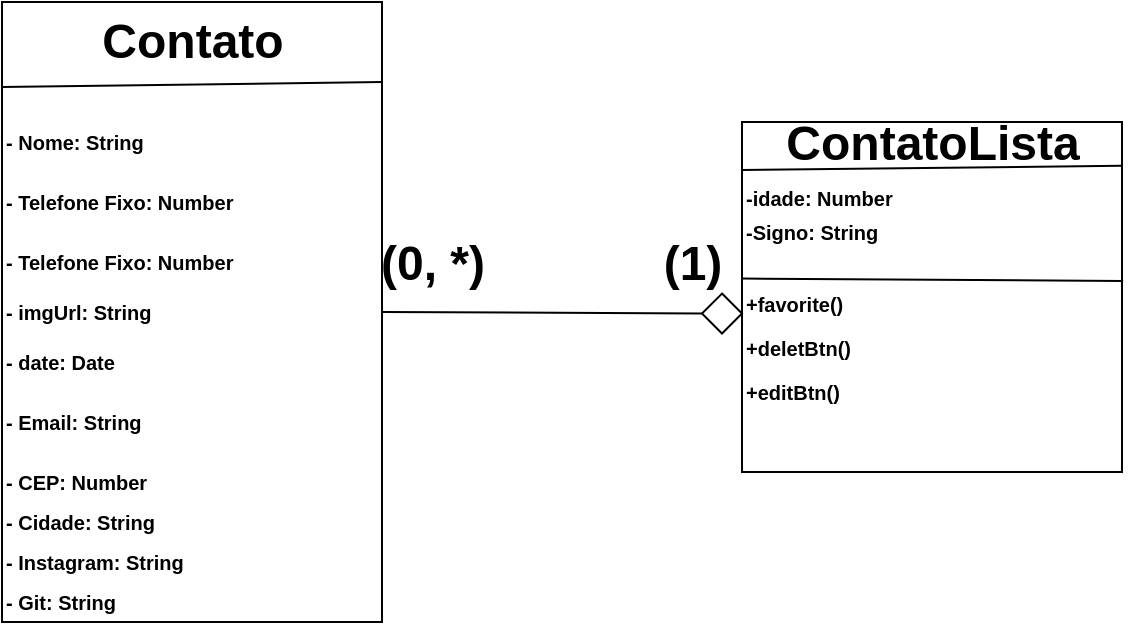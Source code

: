 <mxfile>
    <diagram id="HpUwxvtieIS37iP2yzlN" name="Página-1">
        <mxGraphModel dx="1677" dy="825" grid="1" gridSize="10" guides="1" tooltips="1" connect="1" arrows="1" fold="1" page="1" pageScale="1" pageWidth="827" pageHeight="1169" math="0" shadow="0">
            <root>
                <mxCell id="0"/>
                <mxCell id="1" parent="0"/>
                <mxCell id="41" value="" style="group" vertex="1" connectable="0" parent="1">
                    <mxGeometry width="560" height="320" as="geometry"/>
                </mxCell>
                <mxCell id="16" value="" style="endArrow=none;html=1;fontSize=10;exitX=1;exitY=0.5;exitDx=0;exitDy=0;entryX=0;entryY=0.5;entryDx=0;entryDy=0;startArrow=none;" edge="1" parent="41" source="33">
                    <mxGeometry width="50" height="50" relative="1" as="geometry">
                        <mxPoint x="300" y="210" as="sourcePoint"/>
                        <mxPoint x="370" y="155.781" as="targetPoint"/>
                    </mxGeometry>
                </mxCell>
                <mxCell id="17" value="" style="group" vertex="1" connectable="0" parent="41">
                    <mxGeometry width="190" height="320" as="geometry"/>
                </mxCell>
                <mxCell id="2" value="" style="whiteSpace=wrap;html=1;" vertex="1" parent="17">
                    <mxGeometry width="190" height="310" as="geometry"/>
                </mxCell>
                <mxCell id="4" value="" style="endArrow=none;html=1;exitX=-0.002;exitY=0.137;exitDx=0;exitDy=0;exitPerimeter=0;" edge="1" parent="17" source="2">
                    <mxGeometry width="50" height="50" relative="1" as="geometry">
                        <mxPoint x="170" y="50" as="sourcePoint"/>
                        <mxPoint x="190" y="40" as="targetPoint"/>
                    </mxGeometry>
                </mxCell>
                <mxCell id="5" value="Contato" style="text;strokeColor=none;fillColor=none;html=1;fontSize=24;fontStyle=1;verticalAlign=middle;align=center;" vertex="1" parent="17">
                    <mxGeometry x="45" width="100" height="40" as="geometry"/>
                </mxCell>
                <mxCell id="6" value="- Nome: String" style="text;strokeColor=none;fillColor=none;html=1;fontSize=10;fontStyle=1;verticalAlign=middle;align=left;" vertex="1" parent="17">
                    <mxGeometry y="50" width="80" height="40" as="geometry"/>
                </mxCell>
                <mxCell id="7" value="- Telefone Fixo: Number" style="text;strokeColor=none;fillColor=none;html=1;fontSize=10;fontStyle=1;verticalAlign=middle;align=left;" vertex="1" parent="17">
                    <mxGeometry y="80" width="80" height="40" as="geometry"/>
                </mxCell>
                <mxCell id="8" value="- Telefone Fixo: Number" style="text;strokeColor=none;fillColor=none;html=1;fontSize=10;fontStyle=1;verticalAlign=middle;align=left;" vertex="1" parent="17">
                    <mxGeometry y="110" width="80" height="40" as="geometry"/>
                </mxCell>
                <mxCell id="9" value="- imgUrl: String&lt;br&gt;" style="text;strokeColor=none;fillColor=none;html=1;fontSize=10;fontStyle=1;verticalAlign=middle;align=left;" vertex="1" parent="17">
                    <mxGeometry y="135" width="80" height="40" as="geometry"/>
                </mxCell>
                <mxCell id="10" value="- date: Date" style="text;strokeColor=none;fillColor=none;html=1;fontSize=10;fontStyle=1;verticalAlign=middle;align=left;" vertex="1" parent="17">
                    <mxGeometry y="160" width="80" height="40" as="geometry"/>
                </mxCell>
                <mxCell id="11" value="- Email: String" style="text;strokeColor=none;fillColor=none;html=1;fontSize=10;fontStyle=1;verticalAlign=middle;align=left;" vertex="1" parent="17">
                    <mxGeometry y="190" width="80" height="40" as="geometry"/>
                </mxCell>
                <mxCell id="12" value="- CEP: Number" style="text;strokeColor=none;fillColor=none;html=1;fontSize=10;fontStyle=1;verticalAlign=middle;align=left;" vertex="1" parent="17">
                    <mxGeometry y="220" width="80" height="40" as="geometry"/>
                </mxCell>
                <mxCell id="13" value="- Cidade: String" style="text;strokeColor=none;fillColor=none;html=1;fontSize=10;fontStyle=1;verticalAlign=middle;align=left;" vertex="1" parent="17">
                    <mxGeometry y="240" width="80" height="40" as="geometry"/>
                </mxCell>
                <mxCell id="14" value="- Instagram: String" style="text;strokeColor=none;fillColor=none;html=1;fontSize=10;fontStyle=1;verticalAlign=middle;align=left;" vertex="1" parent="17">
                    <mxGeometry y="260" width="80" height="40" as="geometry"/>
                </mxCell>
                <mxCell id="15" value="- Git: String" style="text;strokeColor=none;fillColor=none;html=1;fontSize=10;fontStyle=1;verticalAlign=middle;align=left;" vertex="1" parent="17">
                    <mxGeometry y="280" width="80" height="40" as="geometry"/>
                </mxCell>
                <mxCell id="18" value="" style="group" vertex="1" connectable="0" parent="41">
                    <mxGeometry x="370" y="60" width="190" height="175" as="geometry"/>
                </mxCell>
                <mxCell id="19" value="" style="whiteSpace=wrap;html=1;" vertex="1" parent="18">
                    <mxGeometry width="190" height="175.0" as="geometry"/>
                </mxCell>
                <mxCell id="20" value="" style="endArrow=none;html=1;exitX=-0.002;exitY=0.137;exitDx=0;exitDy=0;exitPerimeter=0;" edge="1" parent="18" source="19">
                    <mxGeometry width="50" height="50" relative="1" as="geometry">
                        <mxPoint x="170" y="27.344" as="sourcePoint"/>
                        <mxPoint x="190" y="21.875" as="targetPoint"/>
                    </mxGeometry>
                </mxCell>
                <mxCell id="21" value="ContatoLista" style="text;strokeColor=none;fillColor=none;html=1;fontSize=24;fontStyle=1;verticalAlign=middle;align=center;" vertex="1" parent="18">
                    <mxGeometry x="45" width="100" height="21.875" as="geometry"/>
                </mxCell>
                <mxCell id="22" value="-idade: Number" style="text;strokeColor=none;fillColor=none;html=1;fontSize=10;fontStyle=1;verticalAlign=middle;align=left;" vertex="1" parent="18">
                    <mxGeometry y="27.344" width="80" height="21.875" as="geometry"/>
                </mxCell>
                <mxCell id="23" value="-Signo: String" style="text;strokeColor=none;fillColor=none;html=1;fontSize=10;fontStyle=1;verticalAlign=middle;align=left;" vertex="1" parent="18">
                    <mxGeometry y="43.75" width="80" height="21.875" as="geometry"/>
                </mxCell>
                <mxCell id="38" value="+favorite()" style="text;strokeColor=none;fillColor=none;html=1;fontSize=10;fontStyle=1;verticalAlign=middle;align=left;" vertex="1" parent="18">
                    <mxGeometry y="80" width="80" height="21.875" as="geometry"/>
                </mxCell>
                <mxCell id="39" value="+deletBtn()" style="text;strokeColor=none;fillColor=none;html=1;fontSize=10;fontStyle=1;verticalAlign=middle;align=left;" vertex="1" parent="18">
                    <mxGeometry y="101.88" width="80" height="21.875" as="geometry"/>
                </mxCell>
                <mxCell id="40" value="+editBtn()" style="text;strokeColor=none;fillColor=none;html=1;fontSize=10;fontStyle=1;verticalAlign=middle;align=left;" vertex="1" parent="18">
                    <mxGeometry y="123.76" width="80" height="21.875" as="geometry"/>
                </mxCell>
                <mxCell id="34" value="" style="endArrow=none;html=1;fontSize=10;exitX=1;exitY=0.5;exitDx=0;exitDy=0;entryX=0;entryY=0.5;entryDx=0;entryDy=0;" edge="1" parent="41" source="2" target="33">
                    <mxGeometry width="50" height="50" relative="1" as="geometry">
                        <mxPoint x="190" y="155" as="sourcePoint"/>
                        <mxPoint x="370" y="155.781" as="targetPoint"/>
                    </mxGeometry>
                </mxCell>
                <mxCell id="33" value="" style="rhombus;whiteSpace=wrap;html=1;fontSize=10;" vertex="1" parent="41">
                    <mxGeometry x="350" y="145.78" width="20" height="20" as="geometry"/>
                </mxCell>
                <mxCell id="35" value="(0, *)" style="text;strokeColor=none;fillColor=none;html=1;fontSize=24;fontStyle=1;verticalAlign=middle;align=center;" vertex="1" parent="41">
                    <mxGeometry x="190" y="115.78" width="50" height="30" as="geometry"/>
                </mxCell>
                <mxCell id="36" value="(1)" style="text;strokeColor=none;fillColor=none;html=1;fontSize=24;fontStyle=1;verticalAlign=middle;align=center;" vertex="1" parent="41">
                    <mxGeometry x="320" y="115.78" width="50" height="30" as="geometry"/>
                </mxCell>
                <mxCell id="37" value="" style="endArrow=none;html=1;fontSize=10;exitX=1;exitY=0.75;exitDx=0;exitDy=0;entryX=1.003;entryY=0.454;entryDx=0;entryDy=0;entryPerimeter=0;" edge="1" parent="41" source="36" target="19">
                    <mxGeometry width="50" height="50" relative="1" as="geometry">
                        <mxPoint x="400" y="210" as="sourcePoint"/>
                        <mxPoint x="450" y="160" as="targetPoint"/>
                    </mxGeometry>
                </mxCell>
            </root>
        </mxGraphModel>
    </diagram>
</mxfile>